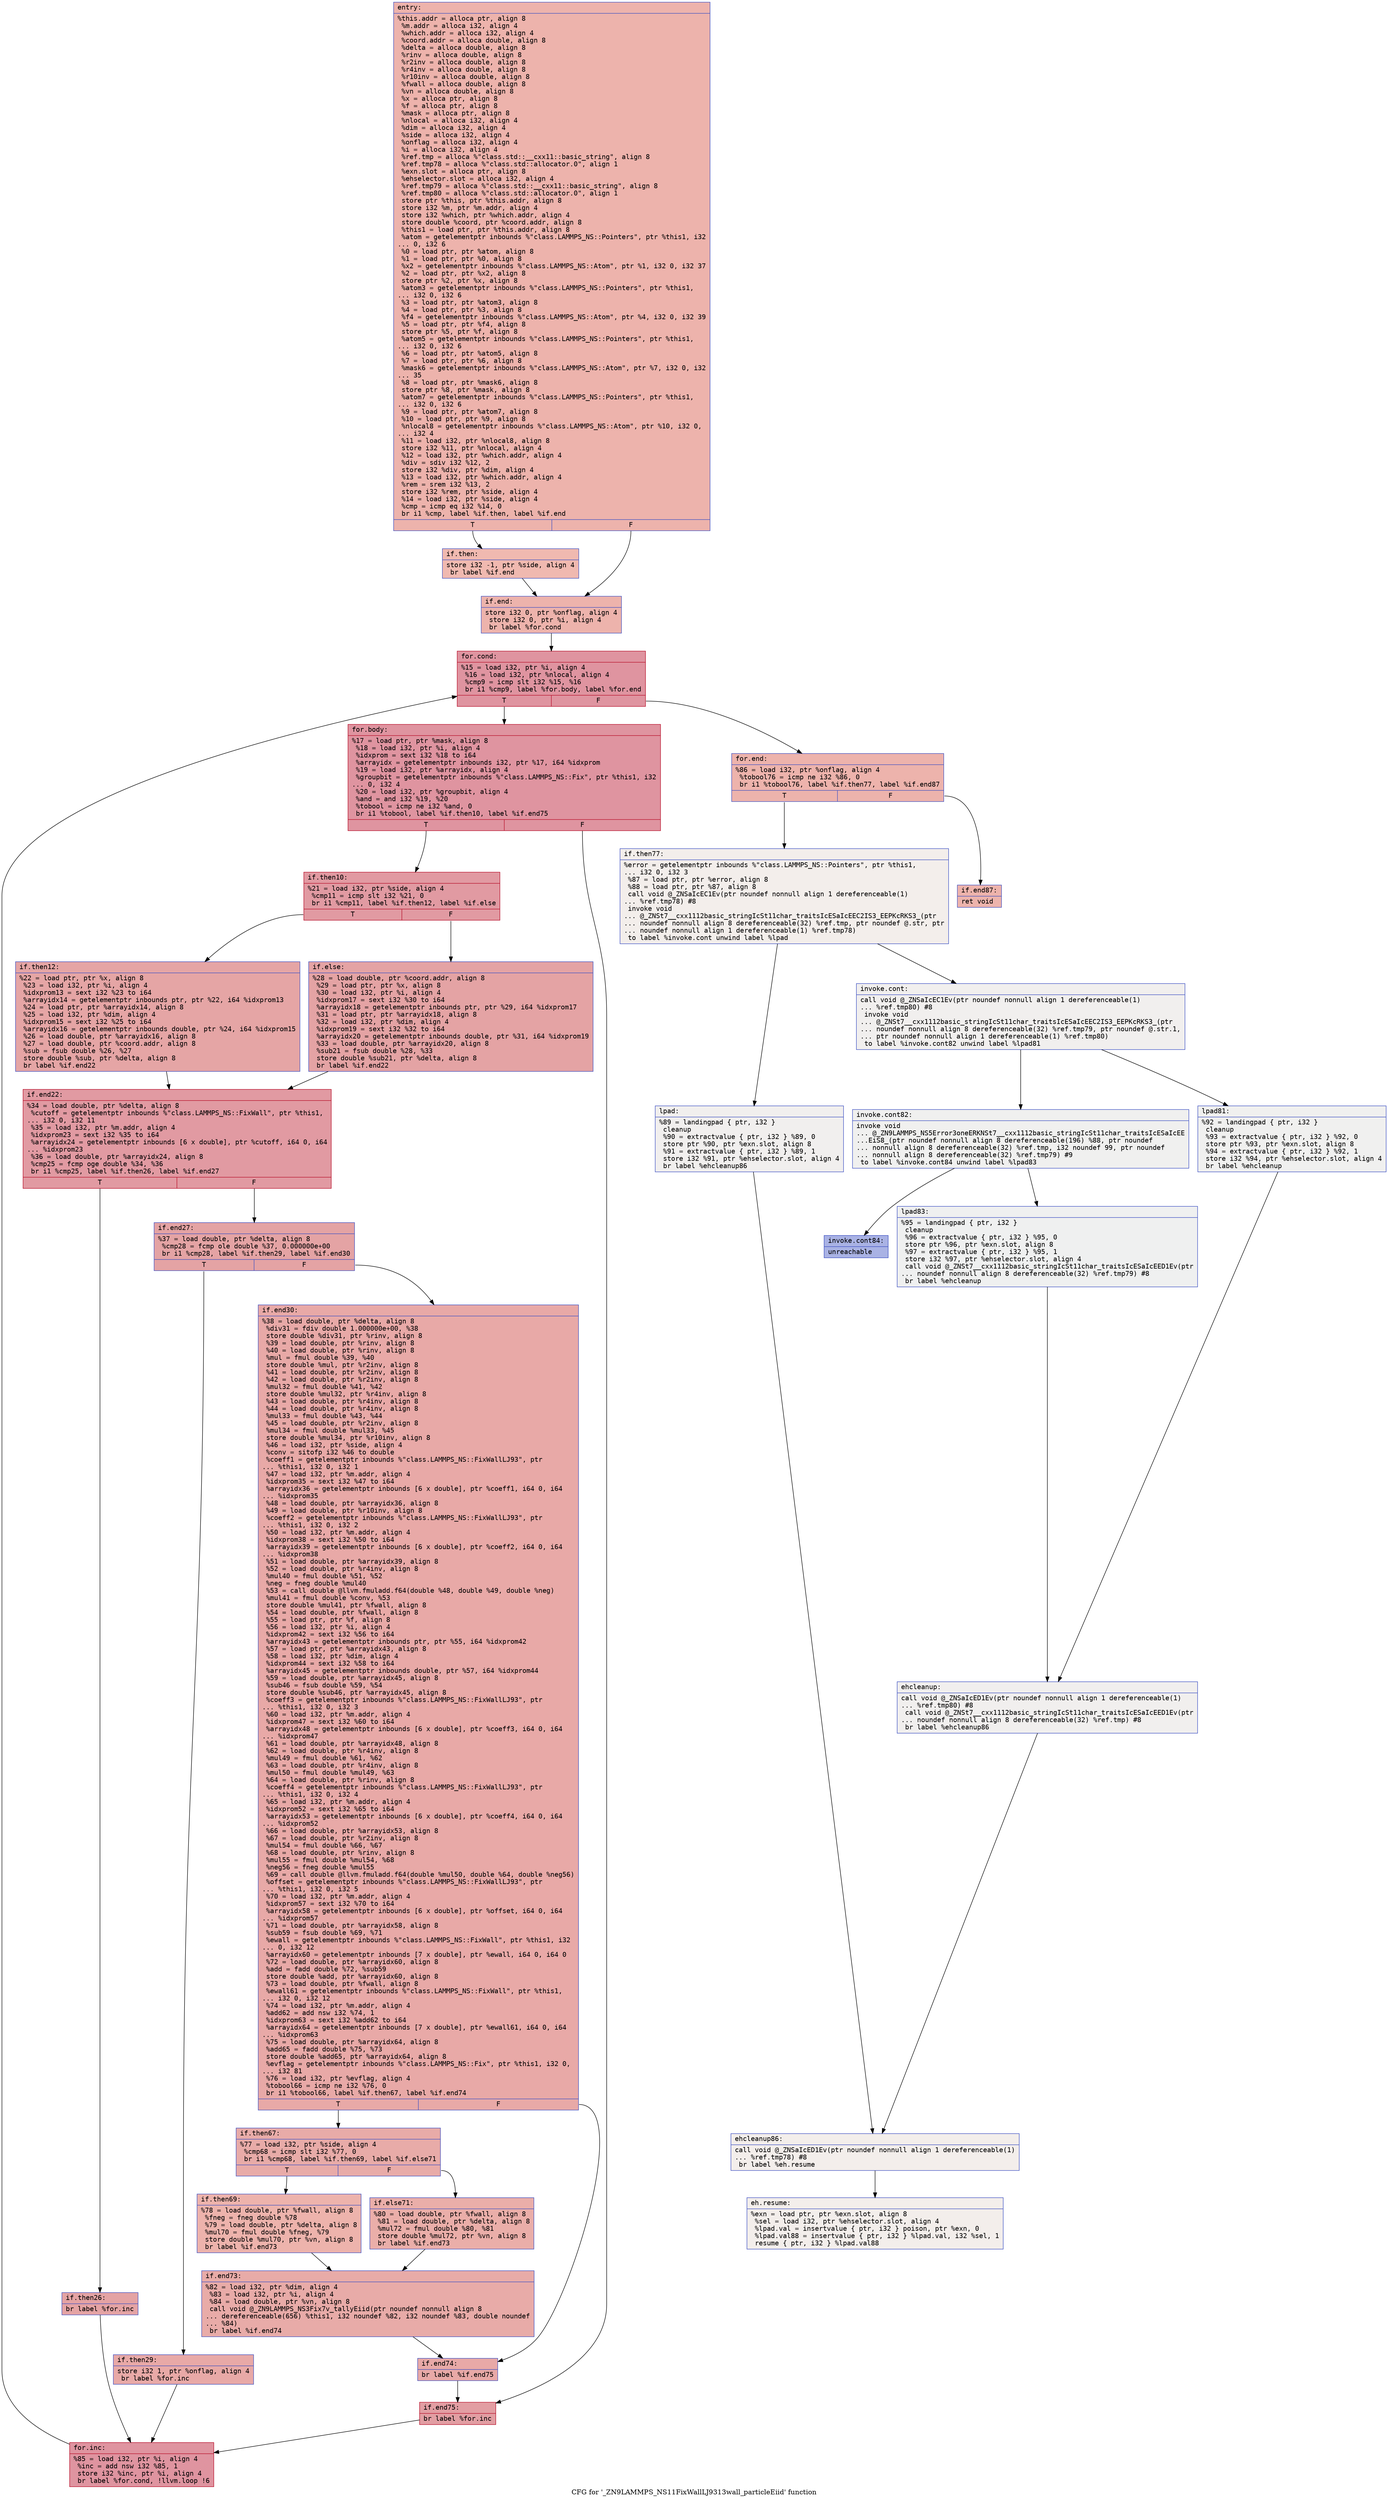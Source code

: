 digraph "CFG for '_ZN9LAMMPS_NS11FixWallLJ9313wall_particleEiid' function" {
	label="CFG for '_ZN9LAMMPS_NS11FixWallLJ9313wall_particleEiid' function";

	Node0x55d265e43a40 [shape=record,color="#3d50c3ff", style=filled, fillcolor="#d6524470" fontname="Courier",label="{entry:\l|  %this.addr = alloca ptr, align 8\l  %m.addr = alloca i32, align 4\l  %which.addr = alloca i32, align 4\l  %coord.addr = alloca double, align 8\l  %delta = alloca double, align 8\l  %rinv = alloca double, align 8\l  %r2inv = alloca double, align 8\l  %r4inv = alloca double, align 8\l  %r10inv = alloca double, align 8\l  %fwall = alloca double, align 8\l  %vn = alloca double, align 8\l  %x = alloca ptr, align 8\l  %f = alloca ptr, align 8\l  %mask = alloca ptr, align 8\l  %nlocal = alloca i32, align 4\l  %dim = alloca i32, align 4\l  %side = alloca i32, align 4\l  %onflag = alloca i32, align 4\l  %i = alloca i32, align 4\l  %ref.tmp = alloca %\"class.std::__cxx11::basic_string\", align 8\l  %ref.tmp78 = alloca %\"class.std::allocator.0\", align 1\l  %exn.slot = alloca ptr, align 8\l  %ehselector.slot = alloca i32, align 4\l  %ref.tmp79 = alloca %\"class.std::__cxx11::basic_string\", align 8\l  %ref.tmp80 = alloca %\"class.std::allocator.0\", align 1\l  store ptr %this, ptr %this.addr, align 8\l  store i32 %m, ptr %m.addr, align 4\l  store i32 %which, ptr %which.addr, align 4\l  store double %coord, ptr %coord.addr, align 8\l  %this1 = load ptr, ptr %this.addr, align 8\l  %atom = getelementptr inbounds %\"class.LAMMPS_NS::Pointers\", ptr %this1, i32\l... 0, i32 6\l  %0 = load ptr, ptr %atom, align 8\l  %1 = load ptr, ptr %0, align 8\l  %x2 = getelementptr inbounds %\"class.LAMMPS_NS::Atom\", ptr %1, i32 0, i32 37\l  %2 = load ptr, ptr %x2, align 8\l  store ptr %2, ptr %x, align 8\l  %atom3 = getelementptr inbounds %\"class.LAMMPS_NS::Pointers\", ptr %this1,\l... i32 0, i32 6\l  %3 = load ptr, ptr %atom3, align 8\l  %4 = load ptr, ptr %3, align 8\l  %f4 = getelementptr inbounds %\"class.LAMMPS_NS::Atom\", ptr %4, i32 0, i32 39\l  %5 = load ptr, ptr %f4, align 8\l  store ptr %5, ptr %f, align 8\l  %atom5 = getelementptr inbounds %\"class.LAMMPS_NS::Pointers\", ptr %this1,\l... i32 0, i32 6\l  %6 = load ptr, ptr %atom5, align 8\l  %7 = load ptr, ptr %6, align 8\l  %mask6 = getelementptr inbounds %\"class.LAMMPS_NS::Atom\", ptr %7, i32 0, i32\l... 35\l  %8 = load ptr, ptr %mask6, align 8\l  store ptr %8, ptr %mask, align 8\l  %atom7 = getelementptr inbounds %\"class.LAMMPS_NS::Pointers\", ptr %this1,\l... i32 0, i32 6\l  %9 = load ptr, ptr %atom7, align 8\l  %10 = load ptr, ptr %9, align 8\l  %nlocal8 = getelementptr inbounds %\"class.LAMMPS_NS::Atom\", ptr %10, i32 0,\l... i32 4\l  %11 = load i32, ptr %nlocal8, align 8\l  store i32 %11, ptr %nlocal, align 4\l  %12 = load i32, ptr %which.addr, align 4\l  %div = sdiv i32 %12, 2\l  store i32 %div, ptr %dim, align 4\l  %13 = load i32, ptr %which.addr, align 4\l  %rem = srem i32 %13, 2\l  store i32 %rem, ptr %side, align 4\l  %14 = load i32, ptr %side, align 4\l  %cmp = icmp eq i32 %14, 0\l  br i1 %cmp, label %if.then, label %if.end\l|{<s0>T|<s1>F}}"];
	Node0x55d265e43a40:s0 -> Node0x55d265e465e0[tooltip="entry -> if.then\nProbability 37.50%" ];
	Node0x55d265e43a40:s1 -> Node0x55d265e46650[tooltip="entry -> if.end\nProbability 62.50%" ];
	Node0x55d265e465e0 [shape=record,color="#3d50c3ff", style=filled, fillcolor="#de614d70" fontname="Courier",label="{if.then:\l|  store i32 -1, ptr %side, align 4\l  br label %if.end\l}"];
	Node0x55d265e465e0 -> Node0x55d265e46650[tooltip="if.then -> if.end\nProbability 100.00%" ];
	Node0x55d265e46650 [shape=record,color="#3d50c3ff", style=filled, fillcolor="#d6524470" fontname="Courier",label="{if.end:\l|  store i32 0, ptr %onflag, align 4\l  store i32 0, ptr %i, align 4\l  br label %for.cond\l}"];
	Node0x55d265e46650 -> Node0x55d265e469f0[tooltip="if.end -> for.cond\nProbability 100.00%" ];
	Node0x55d265e469f0 [shape=record,color="#b70d28ff", style=filled, fillcolor="#b70d2870" fontname="Courier",label="{for.cond:\l|  %15 = load i32, ptr %i, align 4\l  %16 = load i32, ptr %nlocal, align 4\l  %cmp9 = icmp slt i32 %15, %16\l  br i1 %cmp9, label %for.body, label %for.end\l|{<s0>T|<s1>F}}"];
	Node0x55d265e469f0:s0 -> Node0x55d265e46c90[tooltip="for.cond -> for.body\nProbability 96.88%" ];
	Node0x55d265e469f0:s1 -> Node0x55d265e46d10[tooltip="for.cond -> for.end\nProbability 3.12%" ];
	Node0x55d265e46c90 [shape=record,color="#b70d28ff", style=filled, fillcolor="#b70d2870" fontname="Courier",label="{for.body:\l|  %17 = load ptr, ptr %mask, align 8\l  %18 = load i32, ptr %i, align 4\l  %idxprom = sext i32 %18 to i64\l  %arrayidx = getelementptr inbounds i32, ptr %17, i64 %idxprom\l  %19 = load i32, ptr %arrayidx, align 4\l  %groupbit = getelementptr inbounds %\"class.LAMMPS_NS::Fix\", ptr %this1, i32\l... 0, i32 4\l  %20 = load i32, ptr %groupbit, align 4\l  %and = and i32 %19, %20\l  %tobool = icmp ne i32 %and, 0\l  br i1 %tobool, label %if.then10, label %if.end75\l|{<s0>T|<s1>F}}"];
	Node0x55d265e46c90:s0 -> Node0x55d265e3e470[tooltip="for.body -> if.then10\nProbability 62.50%" ];
	Node0x55d265e46c90:s1 -> Node0x55d265e3e4f0[tooltip="for.body -> if.end75\nProbability 37.50%" ];
	Node0x55d265e3e470 [shape=record,color="#b70d28ff", style=filled, fillcolor="#bb1b2c70" fontname="Courier",label="{if.then10:\l|  %21 = load i32, ptr %side, align 4\l  %cmp11 = icmp slt i32 %21, 0\l  br i1 %cmp11, label %if.then12, label %if.else\l|{<s0>T|<s1>F}}"];
	Node0x55d265e3e470:s0 -> Node0x55d265e3e750[tooltip="if.then10 -> if.then12\nProbability 37.50%" ];
	Node0x55d265e3e470:s1 -> Node0x55d265e3e7d0[tooltip="if.then10 -> if.else\nProbability 62.50%" ];
	Node0x55d265e3e750 [shape=record,color="#3d50c3ff", style=filled, fillcolor="#c5333470" fontname="Courier",label="{if.then12:\l|  %22 = load ptr, ptr %x, align 8\l  %23 = load i32, ptr %i, align 4\l  %idxprom13 = sext i32 %23 to i64\l  %arrayidx14 = getelementptr inbounds ptr, ptr %22, i64 %idxprom13\l  %24 = load ptr, ptr %arrayidx14, align 8\l  %25 = load i32, ptr %dim, align 4\l  %idxprom15 = sext i32 %25 to i64\l  %arrayidx16 = getelementptr inbounds double, ptr %24, i64 %idxprom15\l  %26 = load double, ptr %arrayidx16, align 8\l  %27 = load double, ptr %coord.addr, align 8\l  %sub = fsub double %26, %27\l  store double %sub, ptr %delta, align 8\l  br label %if.end22\l}"];
	Node0x55d265e3e750 -> Node0x55d265e3f080[tooltip="if.then12 -> if.end22\nProbability 100.00%" ];
	Node0x55d265e3e7d0 [shape=record,color="#3d50c3ff", style=filled, fillcolor="#c32e3170" fontname="Courier",label="{if.else:\l|  %28 = load double, ptr %coord.addr, align 8\l  %29 = load ptr, ptr %x, align 8\l  %30 = load i32, ptr %i, align 4\l  %idxprom17 = sext i32 %30 to i64\l  %arrayidx18 = getelementptr inbounds ptr, ptr %29, i64 %idxprom17\l  %31 = load ptr, ptr %arrayidx18, align 8\l  %32 = load i32, ptr %dim, align 4\l  %idxprom19 = sext i32 %32 to i64\l  %arrayidx20 = getelementptr inbounds double, ptr %31, i64 %idxprom19\l  %33 = load double, ptr %arrayidx20, align 8\l  %sub21 = fsub double %28, %33\l  store double %sub21, ptr %delta, align 8\l  br label %if.end22\l}"];
	Node0x55d265e3e7d0 -> Node0x55d265e3f080[tooltip="if.else -> if.end22\nProbability 100.00%" ];
	Node0x55d265e3f080 [shape=record,color="#b70d28ff", style=filled, fillcolor="#bb1b2c70" fontname="Courier",label="{if.end22:\l|  %34 = load double, ptr %delta, align 8\l  %cutoff = getelementptr inbounds %\"class.LAMMPS_NS::FixWall\", ptr %this1,\l... i32 0, i32 11\l  %35 = load i32, ptr %m.addr, align 4\l  %idxprom23 = sext i32 %35 to i64\l  %arrayidx24 = getelementptr inbounds [6 x double], ptr %cutoff, i64 0, i64\l... %idxprom23\l  %36 = load double, ptr %arrayidx24, align 8\l  %cmp25 = fcmp oge double %34, %36\l  br i1 %cmp25, label %if.then26, label %if.end27\l|{<s0>T|<s1>F}}"];
	Node0x55d265e3f080:s0 -> Node0x55d265e4a340[tooltip="if.end22 -> if.then26\nProbability 50.00%" ];
	Node0x55d265e3f080:s1 -> Node0x55d265e4a3c0[tooltip="if.end22 -> if.end27\nProbability 50.00%" ];
	Node0x55d265e4a340 [shape=record,color="#3d50c3ff", style=filled, fillcolor="#c32e3170" fontname="Courier",label="{if.then26:\l|  br label %for.inc\l}"];
	Node0x55d265e4a340 -> Node0x55d265e4a4f0[tooltip="if.then26 -> for.inc\nProbability 100.00%" ];
	Node0x55d265e4a3c0 [shape=record,color="#3d50c3ff", style=filled, fillcolor="#c32e3170" fontname="Courier",label="{if.end27:\l|  %37 = load double, ptr %delta, align 8\l  %cmp28 = fcmp ole double %37, 0.000000e+00\l  br i1 %cmp28, label %if.then29, label %if.end30\l|{<s0>T|<s1>F}}"];
	Node0x55d265e4a3c0:s0 -> Node0x55d265e4a700[tooltip="if.end27 -> if.then29\nProbability 50.00%" ];
	Node0x55d265e4a3c0:s1 -> Node0x55d265e4a780[tooltip="if.end27 -> if.end30\nProbability 50.00%" ];
	Node0x55d265e4a700 [shape=record,color="#3d50c3ff", style=filled, fillcolor="#ca3b3770" fontname="Courier",label="{if.then29:\l|  store i32 1, ptr %onflag, align 4\l  br label %for.inc\l}"];
	Node0x55d265e4a700 -> Node0x55d265e4a4f0[tooltip="if.then29 -> for.inc\nProbability 100.00%" ];
	Node0x55d265e4a780 [shape=record,color="#3d50c3ff", style=filled, fillcolor="#ca3b3770" fontname="Courier",label="{if.end30:\l|  %38 = load double, ptr %delta, align 8\l  %div31 = fdiv double 1.000000e+00, %38\l  store double %div31, ptr %rinv, align 8\l  %39 = load double, ptr %rinv, align 8\l  %40 = load double, ptr %rinv, align 8\l  %mul = fmul double %39, %40\l  store double %mul, ptr %r2inv, align 8\l  %41 = load double, ptr %r2inv, align 8\l  %42 = load double, ptr %r2inv, align 8\l  %mul32 = fmul double %41, %42\l  store double %mul32, ptr %r4inv, align 8\l  %43 = load double, ptr %r4inv, align 8\l  %44 = load double, ptr %r4inv, align 8\l  %mul33 = fmul double %43, %44\l  %45 = load double, ptr %r2inv, align 8\l  %mul34 = fmul double %mul33, %45\l  store double %mul34, ptr %r10inv, align 8\l  %46 = load i32, ptr %side, align 4\l  %conv = sitofp i32 %46 to double\l  %coeff1 = getelementptr inbounds %\"class.LAMMPS_NS::FixWallLJ93\", ptr\l... %this1, i32 0, i32 1\l  %47 = load i32, ptr %m.addr, align 4\l  %idxprom35 = sext i32 %47 to i64\l  %arrayidx36 = getelementptr inbounds [6 x double], ptr %coeff1, i64 0, i64\l... %idxprom35\l  %48 = load double, ptr %arrayidx36, align 8\l  %49 = load double, ptr %r10inv, align 8\l  %coeff2 = getelementptr inbounds %\"class.LAMMPS_NS::FixWallLJ93\", ptr\l... %this1, i32 0, i32 2\l  %50 = load i32, ptr %m.addr, align 4\l  %idxprom38 = sext i32 %50 to i64\l  %arrayidx39 = getelementptr inbounds [6 x double], ptr %coeff2, i64 0, i64\l... %idxprom38\l  %51 = load double, ptr %arrayidx39, align 8\l  %52 = load double, ptr %r4inv, align 8\l  %mul40 = fmul double %51, %52\l  %neg = fneg double %mul40\l  %53 = call double @llvm.fmuladd.f64(double %48, double %49, double %neg)\l  %mul41 = fmul double %conv, %53\l  store double %mul41, ptr %fwall, align 8\l  %54 = load double, ptr %fwall, align 8\l  %55 = load ptr, ptr %f, align 8\l  %56 = load i32, ptr %i, align 4\l  %idxprom42 = sext i32 %56 to i64\l  %arrayidx43 = getelementptr inbounds ptr, ptr %55, i64 %idxprom42\l  %57 = load ptr, ptr %arrayidx43, align 8\l  %58 = load i32, ptr %dim, align 4\l  %idxprom44 = sext i32 %58 to i64\l  %arrayidx45 = getelementptr inbounds double, ptr %57, i64 %idxprom44\l  %59 = load double, ptr %arrayidx45, align 8\l  %sub46 = fsub double %59, %54\l  store double %sub46, ptr %arrayidx45, align 8\l  %coeff3 = getelementptr inbounds %\"class.LAMMPS_NS::FixWallLJ93\", ptr\l... %this1, i32 0, i32 3\l  %60 = load i32, ptr %m.addr, align 4\l  %idxprom47 = sext i32 %60 to i64\l  %arrayidx48 = getelementptr inbounds [6 x double], ptr %coeff3, i64 0, i64\l... %idxprom47\l  %61 = load double, ptr %arrayidx48, align 8\l  %62 = load double, ptr %r4inv, align 8\l  %mul49 = fmul double %61, %62\l  %63 = load double, ptr %r4inv, align 8\l  %mul50 = fmul double %mul49, %63\l  %64 = load double, ptr %rinv, align 8\l  %coeff4 = getelementptr inbounds %\"class.LAMMPS_NS::FixWallLJ93\", ptr\l... %this1, i32 0, i32 4\l  %65 = load i32, ptr %m.addr, align 4\l  %idxprom52 = sext i32 %65 to i64\l  %arrayidx53 = getelementptr inbounds [6 x double], ptr %coeff4, i64 0, i64\l... %idxprom52\l  %66 = load double, ptr %arrayidx53, align 8\l  %67 = load double, ptr %r2inv, align 8\l  %mul54 = fmul double %66, %67\l  %68 = load double, ptr %rinv, align 8\l  %mul55 = fmul double %mul54, %68\l  %neg56 = fneg double %mul55\l  %69 = call double @llvm.fmuladd.f64(double %mul50, double %64, double %neg56)\l  %offset = getelementptr inbounds %\"class.LAMMPS_NS::FixWallLJ93\", ptr\l... %this1, i32 0, i32 5\l  %70 = load i32, ptr %m.addr, align 4\l  %idxprom57 = sext i32 %70 to i64\l  %arrayidx58 = getelementptr inbounds [6 x double], ptr %offset, i64 0, i64\l... %idxprom57\l  %71 = load double, ptr %arrayidx58, align 8\l  %sub59 = fsub double %69, %71\l  %ewall = getelementptr inbounds %\"class.LAMMPS_NS::FixWall\", ptr %this1, i32\l... 0, i32 12\l  %arrayidx60 = getelementptr inbounds [7 x double], ptr %ewall, i64 0, i64 0\l  %72 = load double, ptr %arrayidx60, align 8\l  %add = fadd double %72, %sub59\l  store double %add, ptr %arrayidx60, align 8\l  %73 = load double, ptr %fwall, align 8\l  %ewall61 = getelementptr inbounds %\"class.LAMMPS_NS::FixWall\", ptr %this1,\l... i32 0, i32 12\l  %74 = load i32, ptr %m.addr, align 4\l  %add62 = add nsw i32 %74, 1\l  %idxprom63 = sext i32 %add62 to i64\l  %arrayidx64 = getelementptr inbounds [7 x double], ptr %ewall61, i64 0, i64\l... %idxprom63\l  %75 = load double, ptr %arrayidx64, align 8\l  %add65 = fadd double %75, %73\l  store double %add65, ptr %arrayidx64, align 8\l  %evflag = getelementptr inbounds %\"class.LAMMPS_NS::Fix\", ptr %this1, i32 0,\l... i32 81\l  %76 = load i32, ptr %evflag, align 4\l  %tobool66 = icmp ne i32 %76, 0\l  br i1 %tobool66, label %if.then67, label %if.end74\l|{<s0>T|<s1>F}}"];
	Node0x55d265e4a780:s0 -> Node0x55d265e4f260[tooltip="if.end30 -> if.then67\nProbability 62.50%" ];
	Node0x55d265e4a780:s1 -> Node0x55d265e4f2e0[tooltip="if.end30 -> if.end74\nProbability 37.50%" ];
	Node0x55d265e4f260 [shape=record,color="#3d50c3ff", style=filled, fillcolor="#cc403a70" fontname="Courier",label="{if.then67:\l|  %77 = load i32, ptr %side, align 4\l  %cmp68 = icmp slt i32 %77, 0\l  br i1 %cmp68, label %if.then69, label %if.else71\l|{<s0>T|<s1>F}}"];
	Node0x55d265e4f260:s0 -> Node0x55d265e4f540[tooltip="if.then67 -> if.then69\nProbability 37.50%" ];
	Node0x55d265e4f260:s1 -> Node0x55d265e4f5c0[tooltip="if.then67 -> if.else71\nProbability 62.50%" ];
	Node0x55d265e4f540 [shape=record,color="#3d50c3ff", style=filled, fillcolor="#d6524470" fontname="Courier",label="{if.then69:\l|  %78 = load double, ptr %fwall, align 8\l  %fneg = fneg double %78\l  %79 = load double, ptr %delta, align 8\l  %mul70 = fmul double %fneg, %79\l  store double %mul70, ptr %vn, align 8\l  br label %if.end73\l}"];
	Node0x55d265e4f540 -> Node0x55d265e4fa30[tooltip="if.then69 -> if.end73\nProbability 100.00%" ];
	Node0x55d265e4f5c0 [shape=record,color="#3d50c3ff", style=filled, fillcolor="#d0473d70" fontname="Courier",label="{if.else71:\l|  %80 = load double, ptr %fwall, align 8\l  %81 = load double, ptr %delta, align 8\l  %mul72 = fmul double %80, %81\l  store double %mul72, ptr %vn, align 8\l  br label %if.end73\l}"];
	Node0x55d265e4f5c0 -> Node0x55d265e4fa30[tooltip="if.else71 -> if.end73\nProbability 100.00%" ];
	Node0x55d265e4fa30 [shape=record,color="#3d50c3ff", style=filled, fillcolor="#cc403a70" fontname="Courier",label="{if.end73:\l|  %82 = load i32, ptr %dim, align 4\l  %83 = load i32, ptr %i, align 4\l  %84 = load double, ptr %vn, align 8\l  call void @_ZN9LAMMPS_NS3Fix7v_tallyEiid(ptr noundef nonnull align 8\l... dereferenceable(656) %this1, i32 noundef %82, i32 noundef %83, double noundef\l... %84)\l  br label %if.end74\l}"];
	Node0x55d265e4fa30 -> Node0x55d265e4f2e0[tooltip="if.end73 -> if.end74\nProbability 100.00%" ];
	Node0x55d265e4f2e0 [shape=record,color="#3d50c3ff", style=filled, fillcolor="#ca3b3770" fontname="Courier",label="{if.end74:\l|  br label %if.end75\l}"];
	Node0x55d265e4f2e0 -> Node0x55d265e3e4f0[tooltip="if.end74 -> if.end75\nProbability 100.00%" ];
	Node0x55d265e3e4f0 [shape=record,color="#b70d28ff", style=filled, fillcolor="#be242e70" fontname="Courier",label="{if.end75:\l|  br label %for.inc\l}"];
	Node0x55d265e3e4f0 -> Node0x55d265e4a4f0[tooltip="if.end75 -> for.inc\nProbability 100.00%" ];
	Node0x55d265e4a4f0 [shape=record,color="#b70d28ff", style=filled, fillcolor="#b70d2870" fontname="Courier",label="{for.inc:\l|  %85 = load i32, ptr %i, align 4\l  %inc = add nsw i32 %85, 1\l  store i32 %inc, ptr %i, align 4\l  br label %for.cond, !llvm.loop !6\l}"];
	Node0x55d265e4a4f0 -> Node0x55d265e469f0[tooltip="for.inc -> for.cond\nProbability 100.00%" ];
	Node0x55d265e46d10 [shape=record,color="#3d50c3ff", style=filled, fillcolor="#d6524470" fontname="Courier",label="{for.end:\l|  %86 = load i32, ptr %onflag, align 4\l  %tobool76 = icmp ne i32 %86, 0\l  br i1 %tobool76, label %if.then77, label %if.end87\l|{<s0>T|<s1>F}}"];
	Node0x55d265e46d10:s0 -> Node0x55d265e50720[tooltip="for.end -> if.then77\nProbability 0.00%" ];
	Node0x55d265e46d10:s1 -> Node0x55d265e507a0[tooltip="for.end -> if.end87\nProbability 100.00%" ];
	Node0x55d265e50720 [shape=record,color="#3d50c3ff", style=filled, fillcolor="#e5d8d170" fontname="Courier",label="{if.then77:\l|  %error = getelementptr inbounds %\"class.LAMMPS_NS::Pointers\", ptr %this1,\l... i32 0, i32 3\l  %87 = load ptr, ptr %error, align 8\l  %88 = load ptr, ptr %87, align 8\l  call void @_ZNSaIcEC1Ev(ptr noundef nonnull align 1 dereferenceable(1)\l... %ref.tmp78) #8\l  invoke void\l... @_ZNSt7__cxx1112basic_stringIcSt11char_traitsIcESaIcEEC2IS3_EEPKcRKS3_(ptr\l... noundef nonnull align 8 dereferenceable(32) %ref.tmp, ptr noundef @.str, ptr\l... noundef nonnull align 1 dereferenceable(1) %ref.tmp78)\l          to label %invoke.cont unwind label %lpad\l}"];
	Node0x55d265e50720 -> Node0x55d265e50c90[tooltip="if.then77 -> invoke.cont\nProbability 50.00%" ];
	Node0x55d265e50720 -> Node0x55d265e50d70[tooltip="if.then77 -> lpad\nProbability 50.00%" ];
	Node0x55d265e50c90 [shape=record,color="#3d50c3ff", style=filled, fillcolor="#e0dbd870" fontname="Courier",label="{invoke.cont:\l|  call void @_ZNSaIcEC1Ev(ptr noundef nonnull align 1 dereferenceable(1)\l... %ref.tmp80) #8\l  invoke void\l... @_ZNSt7__cxx1112basic_stringIcSt11char_traitsIcESaIcEEC2IS3_EEPKcRKS3_(ptr\l... noundef nonnull align 8 dereferenceable(32) %ref.tmp79, ptr noundef @.str.1,\l... ptr noundef nonnull align 1 dereferenceable(1) %ref.tmp80)\l          to label %invoke.cont82 unwind label %lpad81\l}"];
	Node0x55d265e50c90 -> Node0x55d265e51100[tooltip="invoke.cont -> invoke.cont82\nProbability 50.00%" ];
	Node0x55d265e50c90 -> Node0x55d265e51150[tooltip="invoke.cont -> lpad81\nProbability 50.00%" ];
	Node0x55d265e51100 [shape=record,color="#3d50c3ff", style=filled, fillcolor="#dedcdb70" fontname="Courier",label="{invoke.cont82:\l|  invoke void\l... @_ZN9LAMMPS_NS5Error3oneERKNSt7__cxx1112basic_stringIcSt11char_traitsIcESaIcEE\l...EiS8_(ptr noundef nonnull align 8 dereferenceable(196) %88, ptr noundef\l... nonnull align 8 dereferenceable(32) %ref.tmp, i32 noundef 99, ptr noundef\l... nonnull align 8 dereferenceable(32) %ref.tmp79) #9\l          to label %invoke.cont84 unwind label %lpad83\l}"];
	Node0x55d265e51100 -> Node0x55d265e510b0[tooltip="invoke.cont82 -> invoke.cont84\nProbability 0.00%" ];
	Node0x55d265e51100 -> Node0x55d265e513b0[tooltip="invoke.cont82 -> lpad83\nProbability 100.00%" ];
	Node0x55d265e510b0 [shape=record,color="#3d50c3ff", style=filled, fillcolor="#3d50c370" fontname="Courier",label="{invoke.cont84:\l|  unreachable\l}"];
	Node0x55d265e50d70 [shape=record,color="#3d50c3ff", style=filled, fillcolor="#e0dbd870" fontname="Courier",label="{lpad:\l|  %89 = landingpad \{ ptr, i32 \}\l          cleanup\l  %90 = extractvalue \{ ptr, i32 \} %89, 0\l  store ptr %90, ptr %exn.slot, align 8\l  %91 = extractvalue \{ ptr, i32 \} %89, 1\l  store i32 %91, ptr %ehselector.slot, align 4\l  br label %ehcleanup86\l}"];
	Node0x55d265e50d70 -> Node0x55d265e51a50[tooltip="lpad -> ehcleanup86\nProbability 100.00%" ];
	Node0x55d265e51150 [shape=record,color="#3d50c3ff", style=filled, fillcolor="#dedcdb70" fontname="Courier",label="{lpad81:\l|  %92 = landingpad \{ ptr, i32 \}\l          cleanup\l  %93 = extractvalue \{ ptr, i32 \} %92, 0\l  store ptr %93, ptr %exn.slot, align 8\l  %94 = extractvalue \{ ptr, i32 \} %92, 1\l  store i32 %94, ptr %ehselector.slot, align 4\l  br label %ehcleanup\l}"];
	Node0x55d265e51150 -> Node0x55d265e51da0[tooltip="lpad81 -> ehcleanup\nProbability 100.00%" ];
	Node0x55d265e513b0 [shape=record,color="#3d50c3ff", style=filled, fillcolor="#dbdcde70" fontname="Courier",label="{lpad83:\l|  %95 = landingpad \{ ptr, i32 \}\l          cleanup\l  %96 = extractvalue \{ ptr, i32 \} %95, 0\l  store ptr %96, ptr %exn.slot, align 8\l  %97 = extractvalue \{ ptr, i32 \} %95, 1\l  store i32 %97, ptr %ehselector.slot, align 4\l  call void @_ZNSt7__cxx1112basic_stringIcSt11char_traitsIcESaIcEED1Ev(ptr\l... noundef nonnull align 8 dereferenceable(32) %ref.tmp79) #8\l  br label %ehcleanup\l}"];
	Node0x55d265e513b0 -> Node0x55d265e51da0[tooltip="lpad83 -> ehcleanup\nProbability 100.00%" ];
	Node0x55d265e51da0 [shape=record,color="#3d50c3ff", style=filled, fillcolor="#e0dbd870" fontname="Courier",label="{ehcleanup:\l|  call void @_ZNSaIcED1Ev(ptr noundef nonnull align 1 dereferenceable(1)\l... %ref.tmp80) #8\l  call void @_ZNSt7__cxx1112basic_stringIcSt11char_traitsIcESaIcEED1Ev(ptr\l... noundef nonnull align 8 dereferenceable(32) %ref.tmp) #8\l  br label %ehcleanup86\l}"];
	Node0x55d265e51da0 -> Node0x55d265e51a50[tooltip="ehcleanup -> ehcleanup86\nProbability 100.00%" ];
	Node0x55d265e51a50 [shape=record,color="#3d50c3ff", style=filled, fillcolor="#e5d8d170" fontname="Courier",label="{ehcleanup86:\l|  call void @_ZNSaIcED1Ev(ptr noundef nonnull align 1 dereferenceable(1)\l... %ref.tmp78) #8\l  br label %eh.resume\l}"];
	Node0x55d265e51a50 -> Node0x55d265e53040[tooltip="ehcleanup86 -> eh.resume\nProbability 100.00%" ];
	Node0x55d265e507a0 [shape=record,color="#3d50c3ff", style=filled, fillcolor="#d6524470" fontname="Courier",label="{if.end87:\l|  ret void\l}"];
	Node0x55d265e53040 [shape=record,color="#3d50c3ff", style=filled, fillcolor="#e5d8d170" fontname="Courier",label="{eh.resume:\l|  %exn = load ptr, ptr %exn.slot, align 8\l  %sel = load i32, ptr %ehselector.slot, align 4\l  %lpad.val = insertvalue \{ ptr, i32 \} poison, ptr %exn, 0\l  %lpad.val88 = insertvalue \{ ptr, i32 \} %lpad.val, i32 %sel, 1\l  resume \{ ptr, i32 \} %lpad.val88\l}"];
}
